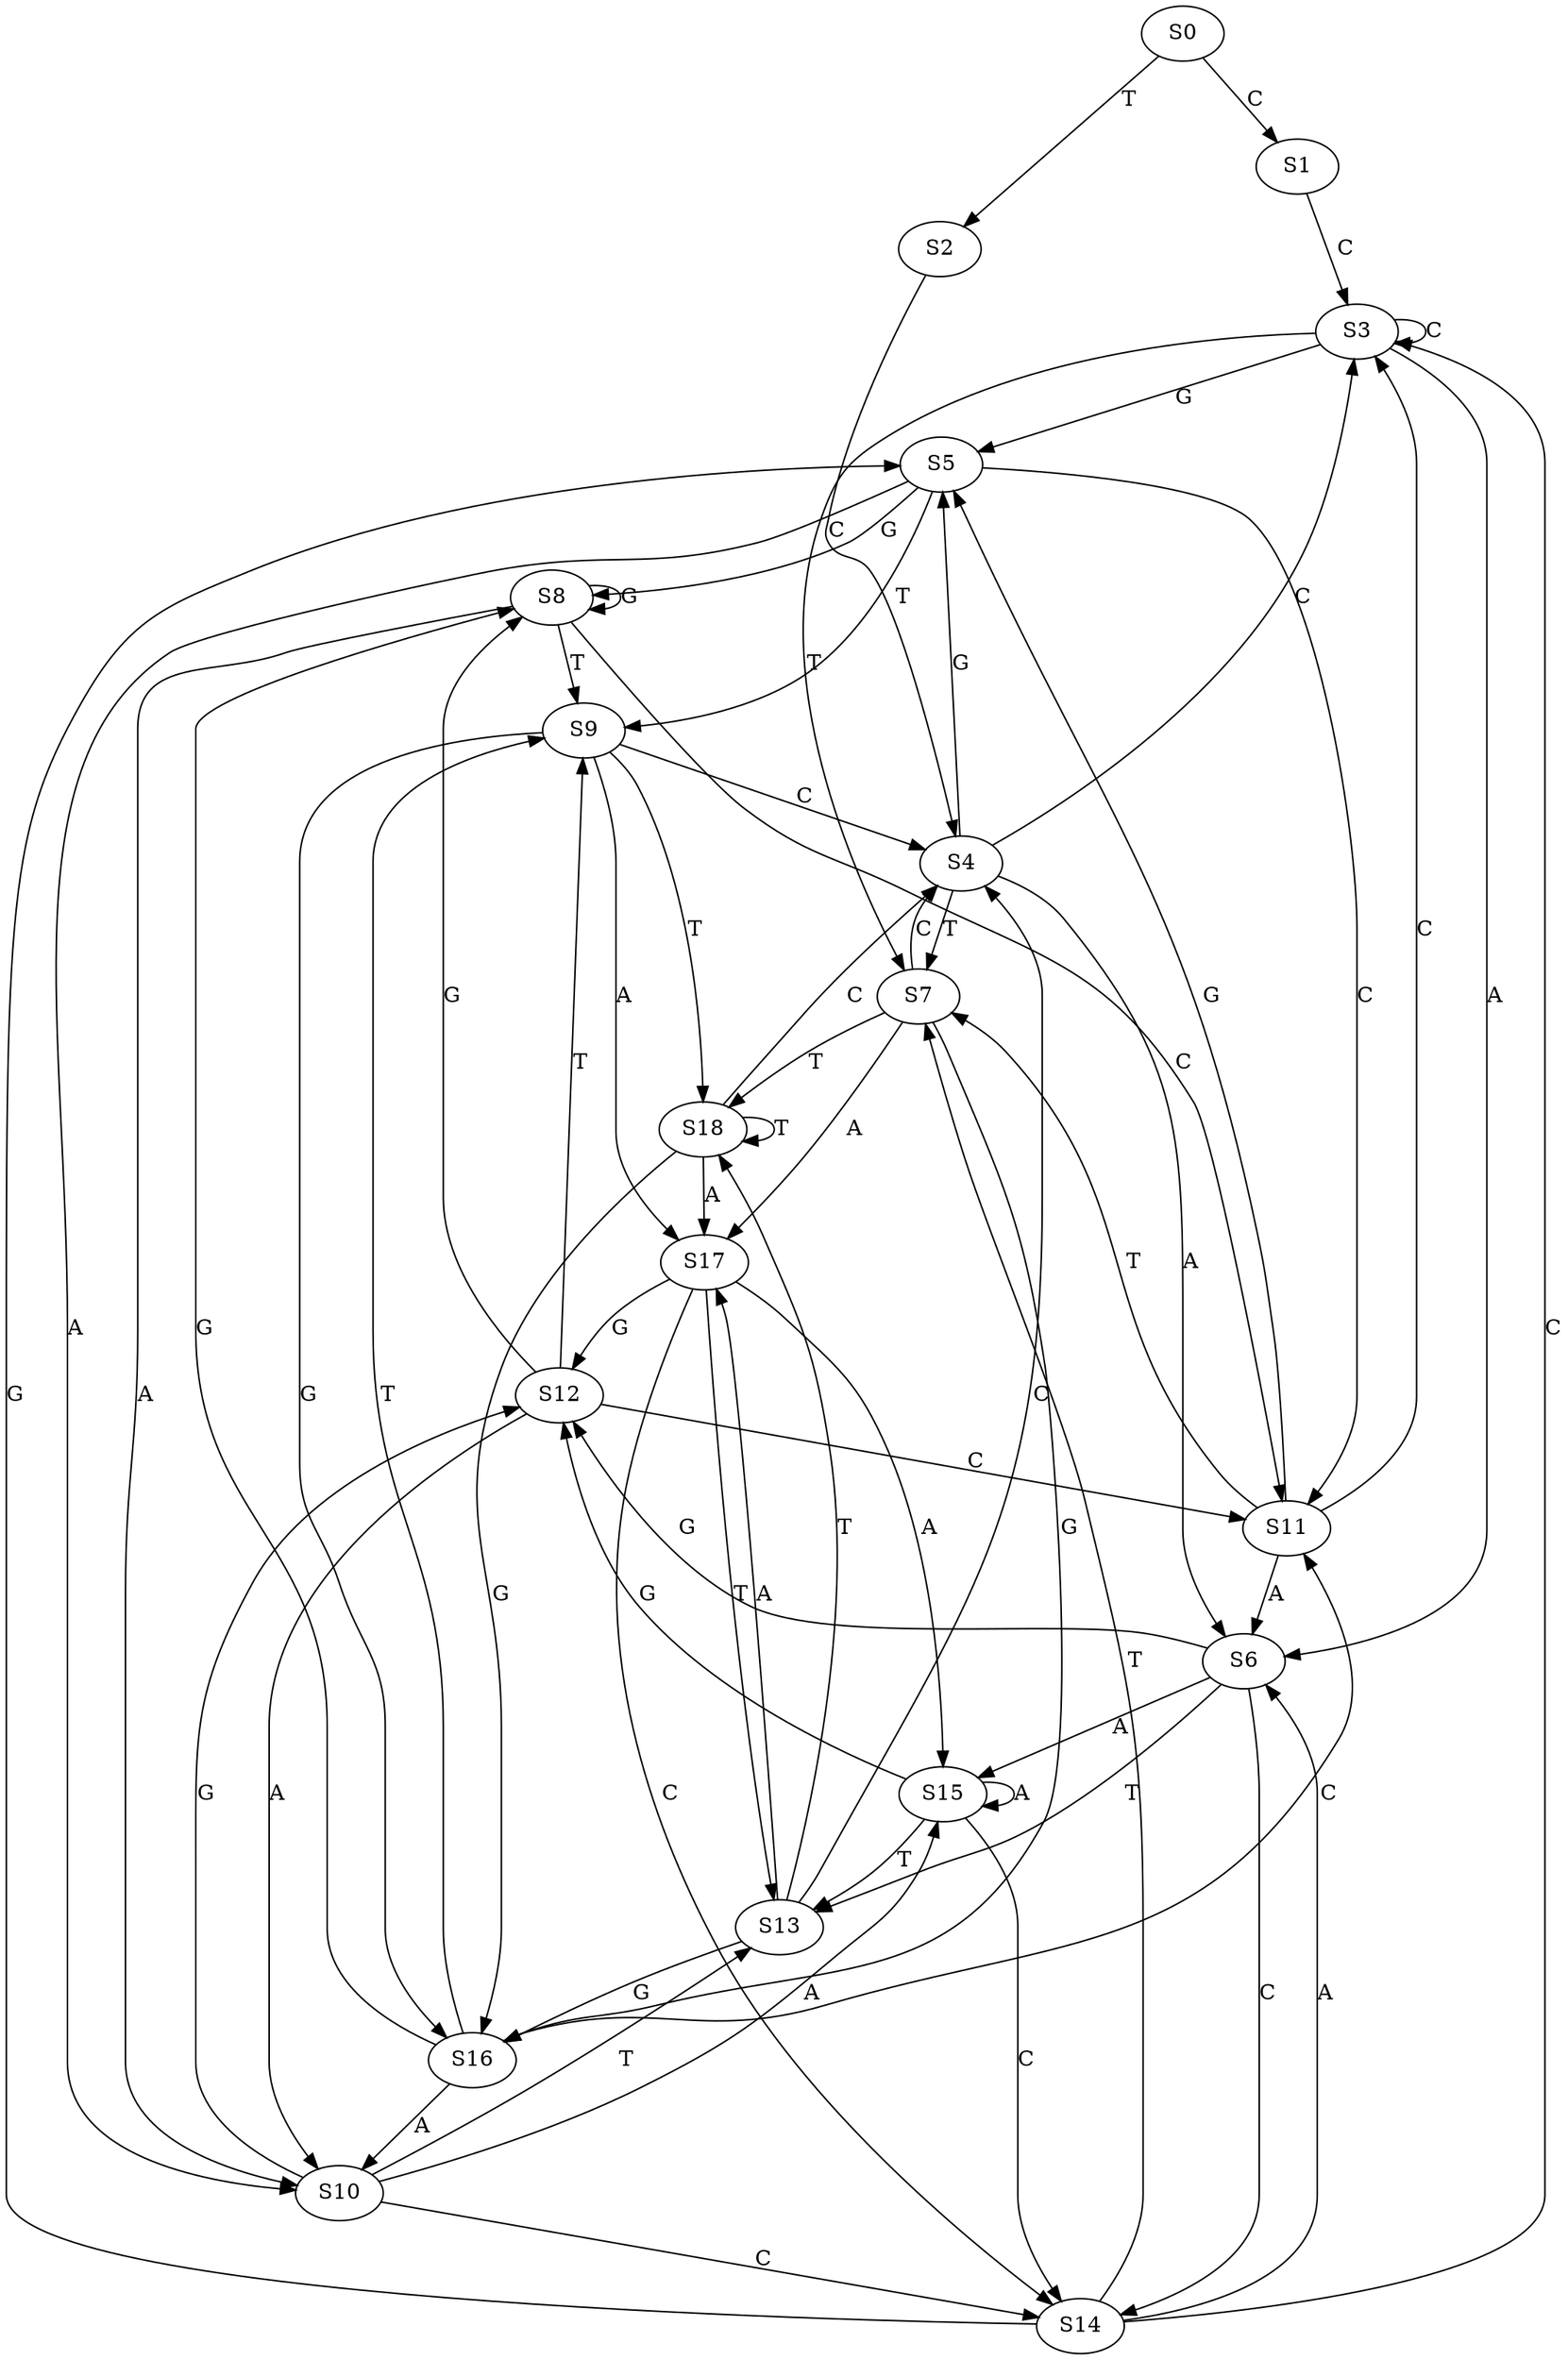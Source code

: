 strict digraph  {
	S0 -> S1 [ label = C ];
	S0 -> S2 [ label = T ];
	S1 -> S3 [ label = C ];
	S2 -> S4 [ label = C ];
	S3 -> S5 [ label = G ];
	S3 -> S3 [ label = C ];
	S3 -> S6 [ label = A ];
	S3 -> S7 [ label = T ];
	S4 -> S7 [ label = T ];
	S4 -> S5 [ label = G ];
	S4 -> S3 [ label = C ];
	S4 -> S6 [ label = A ];
	S5 -> S8 [ label = G ];
	S5 -> S9 [ label = T ];
	S5 -> S10 [ label = A ];
	S5 -> S11 [ label = C ];
	S6 -> S12 [ label = G ];
	S6 -> S13 [ label = T ];
	S6 -> S14 [ label = C ];
	S6 -> S15 [ label = A ];
	S7 -> S16 [ label = G ];
	S7 -> S4 [ label = C ];
	S7 -> S17 [ label = A ];
	S7 -> S18 [ label = T ];
	S8 -> S10 [ label = A ];
	S8 -> S9 [ label = T ];
	S8 -> S8 [ label = G ];
	S8 -> S11 [ label = C ];
	S9 -> S17 [ label = A ];
	S9 -> S4 [ label = C ];
	S9 -> S16 [ label = G ];
	S9 -> S18 [ label = T ];
	S10 -> S12 [ label = G ];
	S10 -> S15 [ label = A ];
	S10 -> S14 [ label = C ];
	S10 -> S13 [ label = T ];
	S11 -> S3 [ label = C ];
	S11 -> S7 [ label = T ];
	S11 -> S5 [ label = G ];
	S11 -> S6 [ label = A ];
	S12 -> S9 [ label = T ];
	S12 -> S8 [ label = G ];
	S12 -> S10 [ label = A ];
	S12 -> S11 [ label = C ];
	S13 -> S17 [ label = A ];
	S13 -> S4 [ label = C ];
	S13 -> S18 [ label = T ];
	S13 -> S16 [ label = G ];
	S14 -> S6 [ label = A ];
	S14 -> S7 [ label = T ];
	S14 -> S3 [ label = C ];
	S14 -> S5 [ label = G ];
	S15 -> S13 [ label = T ];
	S15 -> S14 [ label = C ];
	S15 -> S12 [ label = G ];
	S15 -> S15 [ label = A ];
	S16 -> S10 [ label = A ];
	S16 -> S9 [ label = T ];
	S16 -> S11 [ label = C ];
	S16 -> S8 [ label = G ];
	S17 -> S12 [ label = G ];
	S17 -> S13 [ label = T ];
	S17 -> S15 [ label = A ];
	S17 -> S14 [ label = C ];
	S18 -> S4 [ label = C ];
	S18 -> S16 [ label = G ];
	S18 -> S18 [ label = T ];
	S18 -> S17 [ label = A ];
}
